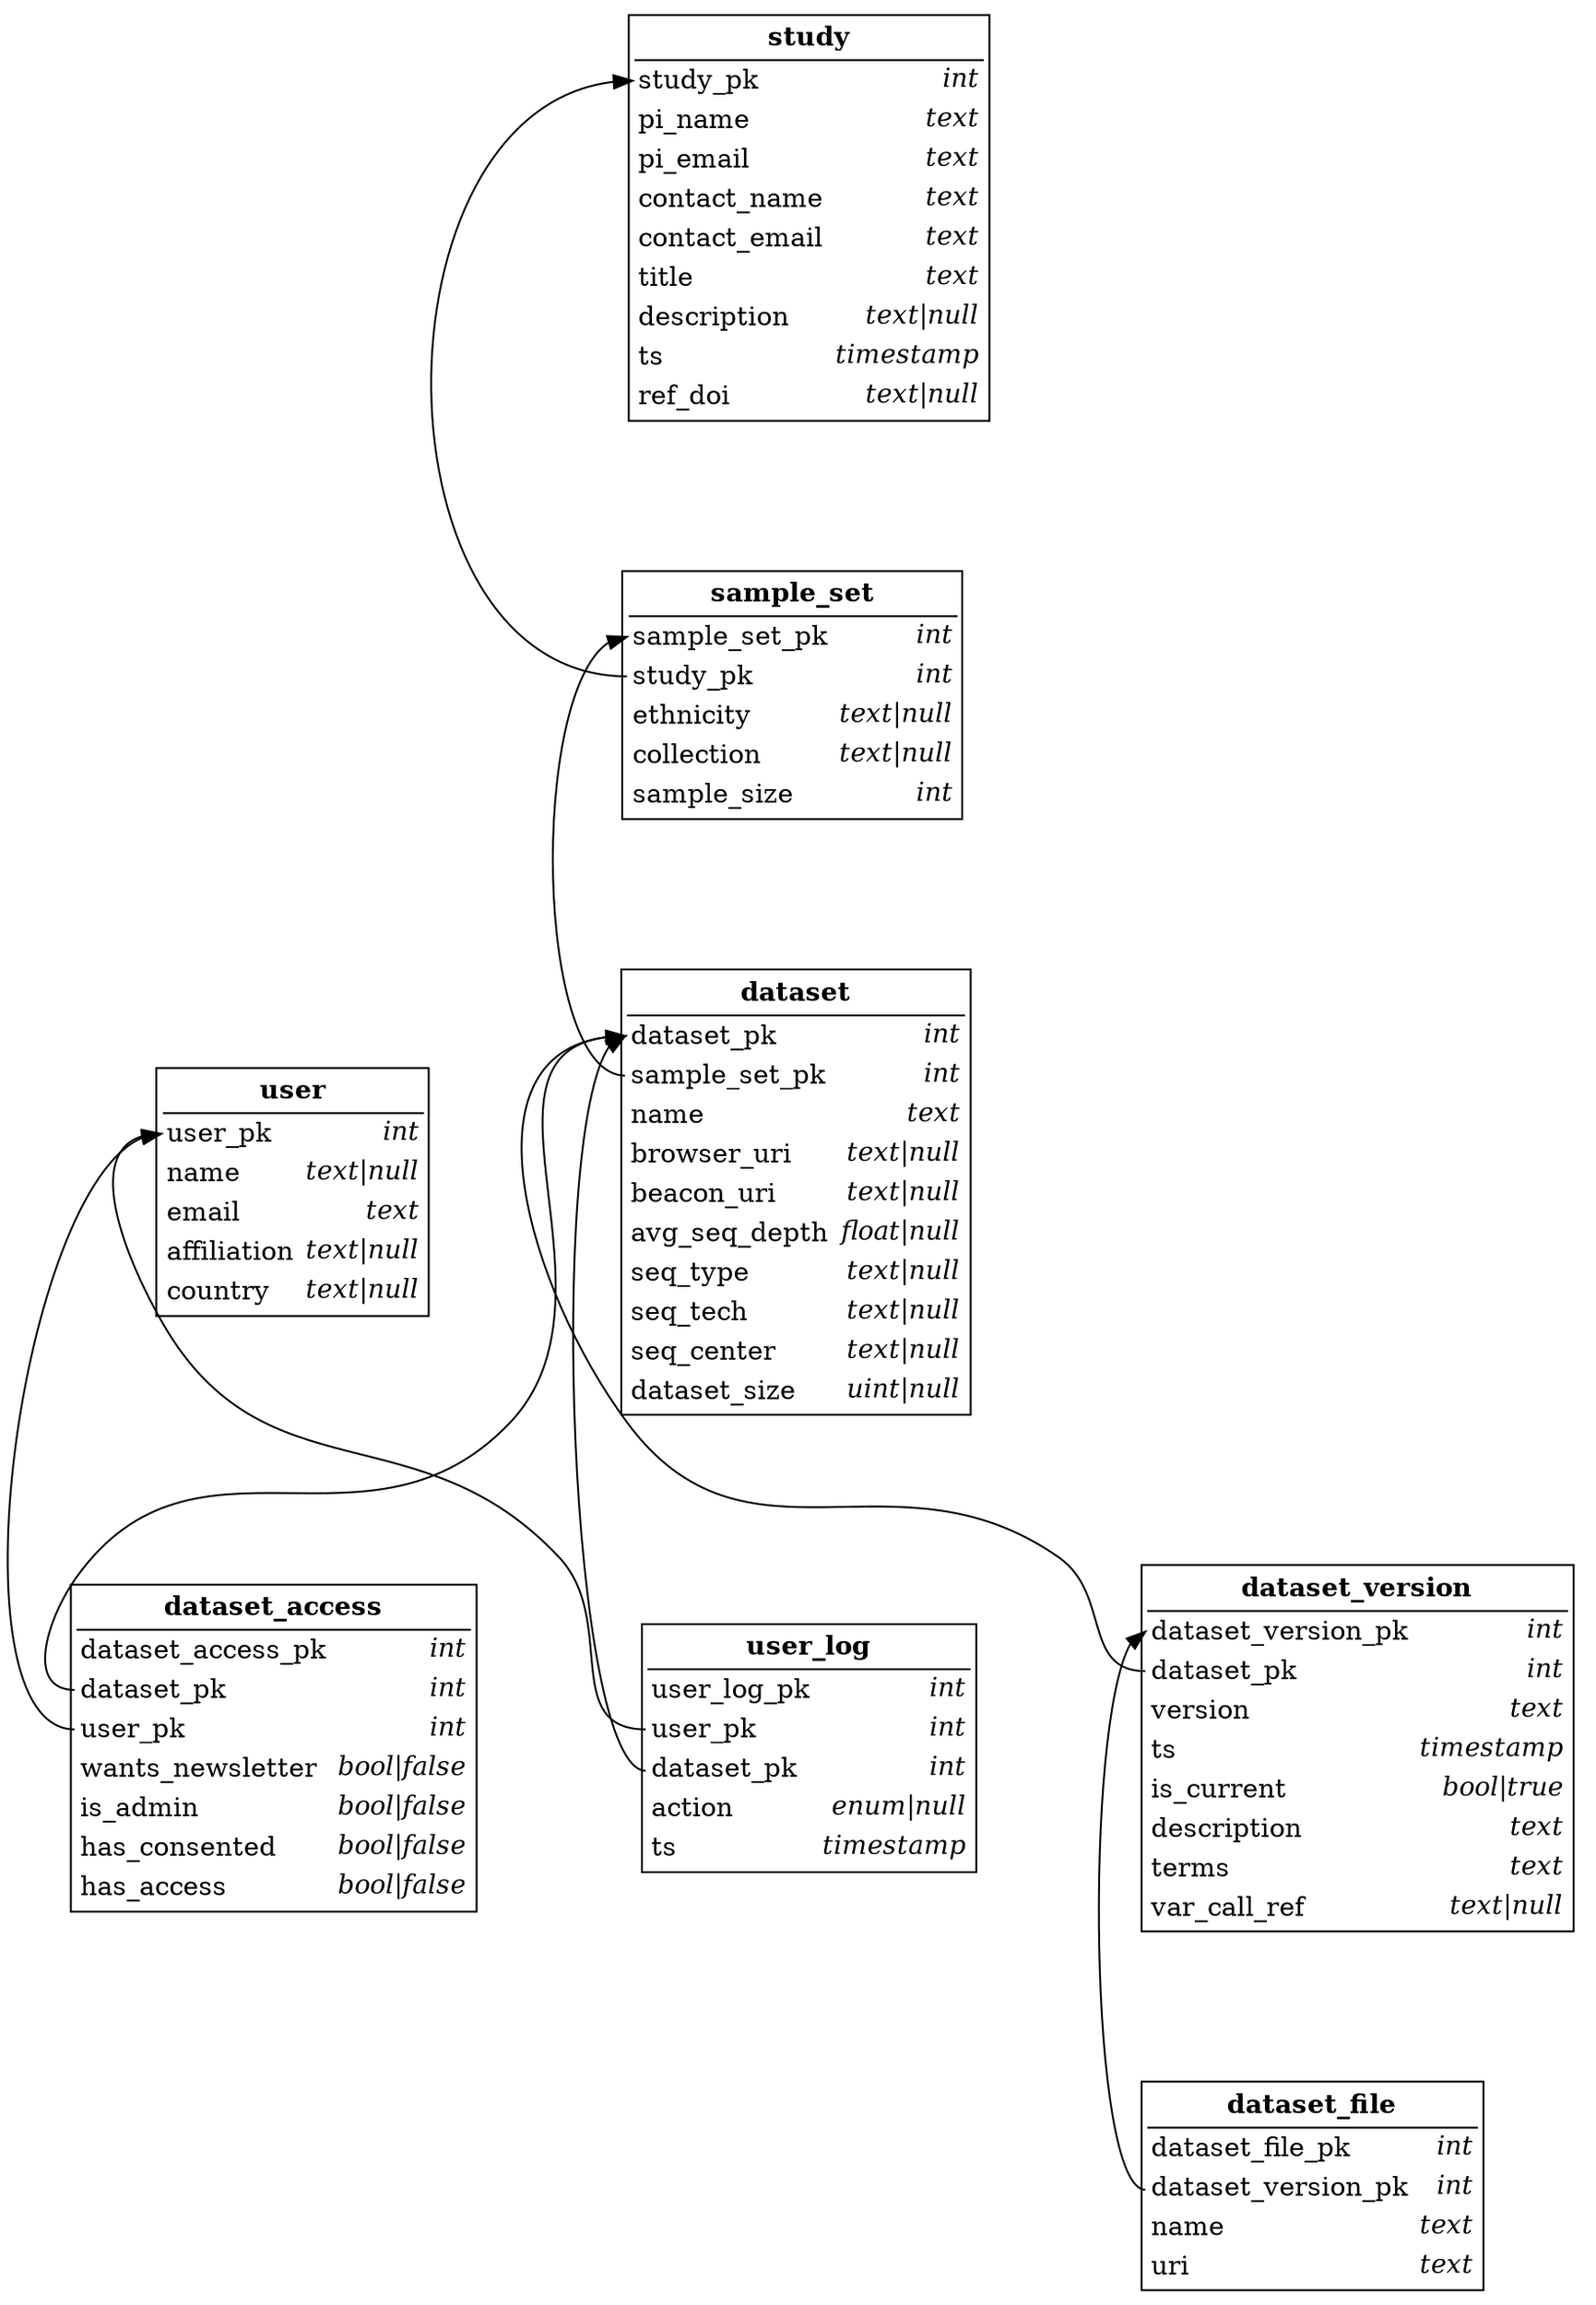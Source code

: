 digraph {
    ranksep=1 nodesep=1 rankdir=BT
    node [ shape = none ]
    /*
    subgraph cluster0 {
        user_log_old [ label="{user_log|pk\lemail\laction\lts\l}" ]
        users_old [ label="{users|pk\lusername\lemail\ldownload_count\lswefreq_admin\laffiliation\lfull_user\lcreate_date\lcountry\lnewsletter\l}" ]
        label = "Old schema"
    }
    */
        user [ label=<<table border="1" cellborder="0" align="left">
            <tr><td border="1" sides="b" colspan="2"><b>user</b></td></tr>
            <tr><td align="left" port="pk">user_pk</td><td align="right"><i>int</i></td></tr>
            <tr><td align="left">name</td><td align="right"><i>text|null</i></td></tr>
            <tr><td align="left" port="email">email</td><td align="right"><i>text</i></td></tr>
            <tr><td align="left">affiliation</td><td align="right"><i>text|null</i></td></tr>
            <tr><td align="left">country</td><td align="right"><i>text|null</i></td></tr>
            </table>> ];

        dataset [ label=<<table border="1" cellborder="0">
            <tr><td border="1" sides="b" colspan="2"><b>dataset</b></td></tr>
            <tr><td align="left" port="pk">dataset_pk</td><td align="right"><i>int</i></td></tr>
            <tr><td align="left" port="sample_set_pk">sample_set_pk</td><td align="right"><i>int</i></td></tr>
            <tr><td align="left">name</td>                <td align="right"><i>text</i></td></tr>
            <tr><td align="left">browser_uri</td>         <td align="right"><i>text|null</i></td></tr>
            <tr><td align="left">beacon_uri</td>          <td align="right"><i>text|null</i></td></tr>
            <tr><td align="left">avg_seq_depth</td>          <td align="right"><i>float|null</i></td></tr>
            <tr><td align="left">seq_type</td>          <td align="right"><i>text|null</i></td></tr>
            <tr><td align="left">seq_tech</td>          <td align="right"><i>text|null</i></td></tr>
            <tr><td align="left">seq_center</td>          <td align="right"><i>text|null</i></td></tr>
            <tr><td align="left">dataset_size</td>          <td align="right"><i>uint|null</i></td></tr>
            </table>> ];

        user_log [ label=<<table border="1" cellborder="0">
            <tr><td border="1" sides="b" colspan="2"><b>user_log</b></td></tr>
            <tr><td align="left" port="user_log_pk">user_log_pk</td><td align="right"><i>int</i></td></tr>
            <tr><td align="left" port="user_pk">user_pk</td><td align="right"><i>int</i></td></tr>
            <tr><td align="left" port="dataset">dataset_pk</td><td align="right"><i>int</i></td></tr>
            <tr><td align="left">action</td><td align="right"><i>enum|null</i></td></tr>
            <tr><td align="left">ts</td><td align="right"><i>timestamp</i></td></tr>
            </table>> ];

        dataset_access [ label=<<table border="1" cellborder="0">
            <tr><td border="1" sides="b" colspan="2"><b>dataset_access</b></td></tr>
            <tr><td align="left">dataset_access_pk</td><td align="right"><i>int</i></td></tr>
            <tr><td align="left" port="dataset">dataset_pk</td><td align="right"><i>int</i></td></tr>
            <tr><td align="left" port="user">user_pk</td><td align="right"><i>int</i></td></tr>
            <tr><td align="left">wants_newsletter</td><td align="right"><i>bool|false</i></td></tr>
            <tr><td align="left">is_admin</td><td align="right"><i>bool|false</i></td></tr>
            <tr><td align="left">has_consented</td><td align="right"><i>bool|false</i></td></tr>
            <tr><td align="left">has_access</td><td align="right"><i>bool|false</i></td></tr>
            </table>> ];


        dataset_version [ label=<<table border="1" cellborder="0">
            <tr><td border="1" sides="b" colspan="2"><b>dataset_version</b></td></tr>
            <tr><td align="left" port="pk">dataset_version_pk</td><td align="right"><i>int</i></td></tr>
            <tr><td align="left" port="dataset">dataset_pk</td><td align="right"><i>int</i></td></tr>
            <tr><td align="left">version</td><td align="right"><i>text</i></td></tr>
            <tr><td align="left">ts</td><td align="right"><i>timestamp</i></td></tr>
            <tr><td align="left">is_current</td><td align="right"><i>bool|true</i></td></tr>
            <tr><td align="left">description</td><td align="right"><i>text</i></td></tr>
            <tr><td align="left">terms</td><td align="right"><i>text</i></td></tr>
            <tr><td align="left">var_call_ref</td><td align="right"><i>text|null</i></td></tr>
            </table>> ];

        dataset_file [ label=<<table border="1" cellborder="0">
            <tr><td border="1" sides="b" colspan="2"><b>dataset_file</b></td></tr>
            <tr><td align="left" port="pk">dataset_file_pk</td><td align="right"><i>int</i></td></tr>
            <tr><td align="left" port="dv">dataset_version_pk</td><td align="right"><i>int</i></td></tr>
            <tr><td align="left">name</td><td align="right"><i>text</i></td></tr>
            <tr><td align="left">uri</td><td align="right"><i>text</i></td></tr>
            </table>> ];

        study [ label=<<table border="1" cellborder="0">
            <tr><td border="1" sides="b" colspan="2"><b>study</b></td></tr>
            <tr><td align="left" port="pk">study_pk</td><td align="right"><i>int</i></td></tr>
            <tr><td align="left">pi_name</td><td align="right"><i>text</i></td></tr>
            <tr><td align="left">pi_email</td><td align="right"><i>text</i></td></tr>
            <tr><td align="left">contact_name</td><td align="right"><i>text</i></td></tr>
            <tr><td align="left">contact_email</td><td align="right"><i>text</i></td></tr>
            <tr><td align="left">title</td><td align="right"><i>text</i></td></tr>
            <tr><td align="left">description</td><td align="right"><i>text|null</i></td></tr>
            <tr><td align="left">ts</td><td align="right"><i>timestamp</i></td></tr>
            <tr><td align="left">ref_doi</td><td align="right"><i>text|null</i></td></tr>
            </table>> ];

        sample_set [ label=<<table border="1" cellborder="0">
            <tr><td border="1" sides="b" colspan="2"><b>sample_set</b></td></tr>
            <tr><td align="left" port="pk">sample_set_pk</td><td align="right"><i>int</i></td></tr>
            <tr><td align="left" port="study_pk">study_pk</td><td align="right"><i>int</i></td></tr>
            <tr><td align="left">ethnicity</td><td align="right"><i>text|null</i></td></tr>
            <tr><td align="left">collection</td><td align="right"><i>text|null</i></td></tr>
            <tr><td align="left">sample_size</td><td align="right"><i>int</i></td></tr>
            </table>> ];

        sample_set:study_pk -> study:pk;
        dataset:sample_set_pk -> sample_set:pk;
        user_log:user_pk -> user:pk;
        dataset_access:user -> user:pk
        dataset_access:dataset -> dataset:pk
        dataset_version:dataset -> dataset:pk
        dataset_file:dv -> dataset_version:pk
        user_log:dataset -> dataset:pk

}
